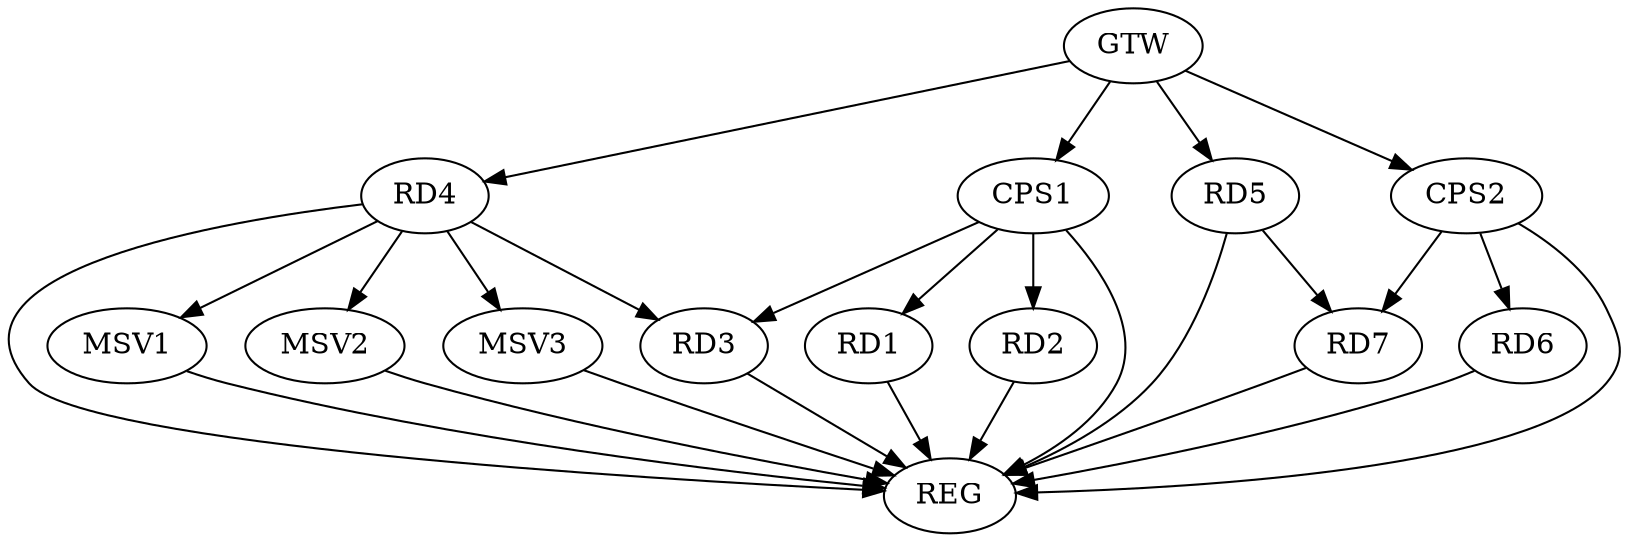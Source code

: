 strict digraph G {
  RD1 [ label="RD1" ];
  RD2 [ label="RD2" ];
  RD3 [ label="RD3" ];
  RD4 [ label="RD4" ];
  RD5 [ label="RD5" ];
  RD6 [ label="RD6" ];
  RD7 [ label="RD7" ];
  CPS1 [ label="CPS1" ];
  CPS2 [ label="CPS2" ];
  GTW [ label="GTW" ];
  REG [ label="REG" ];
  MSV1 [ label="MSV1" ];
  MSV2 [ label="MSV2" ];
  MSV3 [ label="MSV3" ];
  RD4 -> RD3;
  RD5 -> RD7;
  CPS1 -> RD1;
  CPS1 -> RD2;
  CPS1 -> RD3;
  CPS2 -> RD6;
  CPS2 -> RD7;
  GTW -> RD4;
  GTW -> RD5;
  GTW -> CPS1;
  GTW -> CPS2;
  RD1 -> REG;
  RD2 -> REG;
  RD3 -> REG;
  RD4 -> REG;
  RD5 -> REG;
  RD6 -> REG;
  RD7 -> REG;
  CPS1 -> REG;
  CPS2 -> REG;
  RD4 -> MSV1;
  MSV1 -> REG;
  RD4 -> MSV2;
  MSV2 -> REG;
  RD4 -> MSV3;
  MSV3 -> REG;
}
